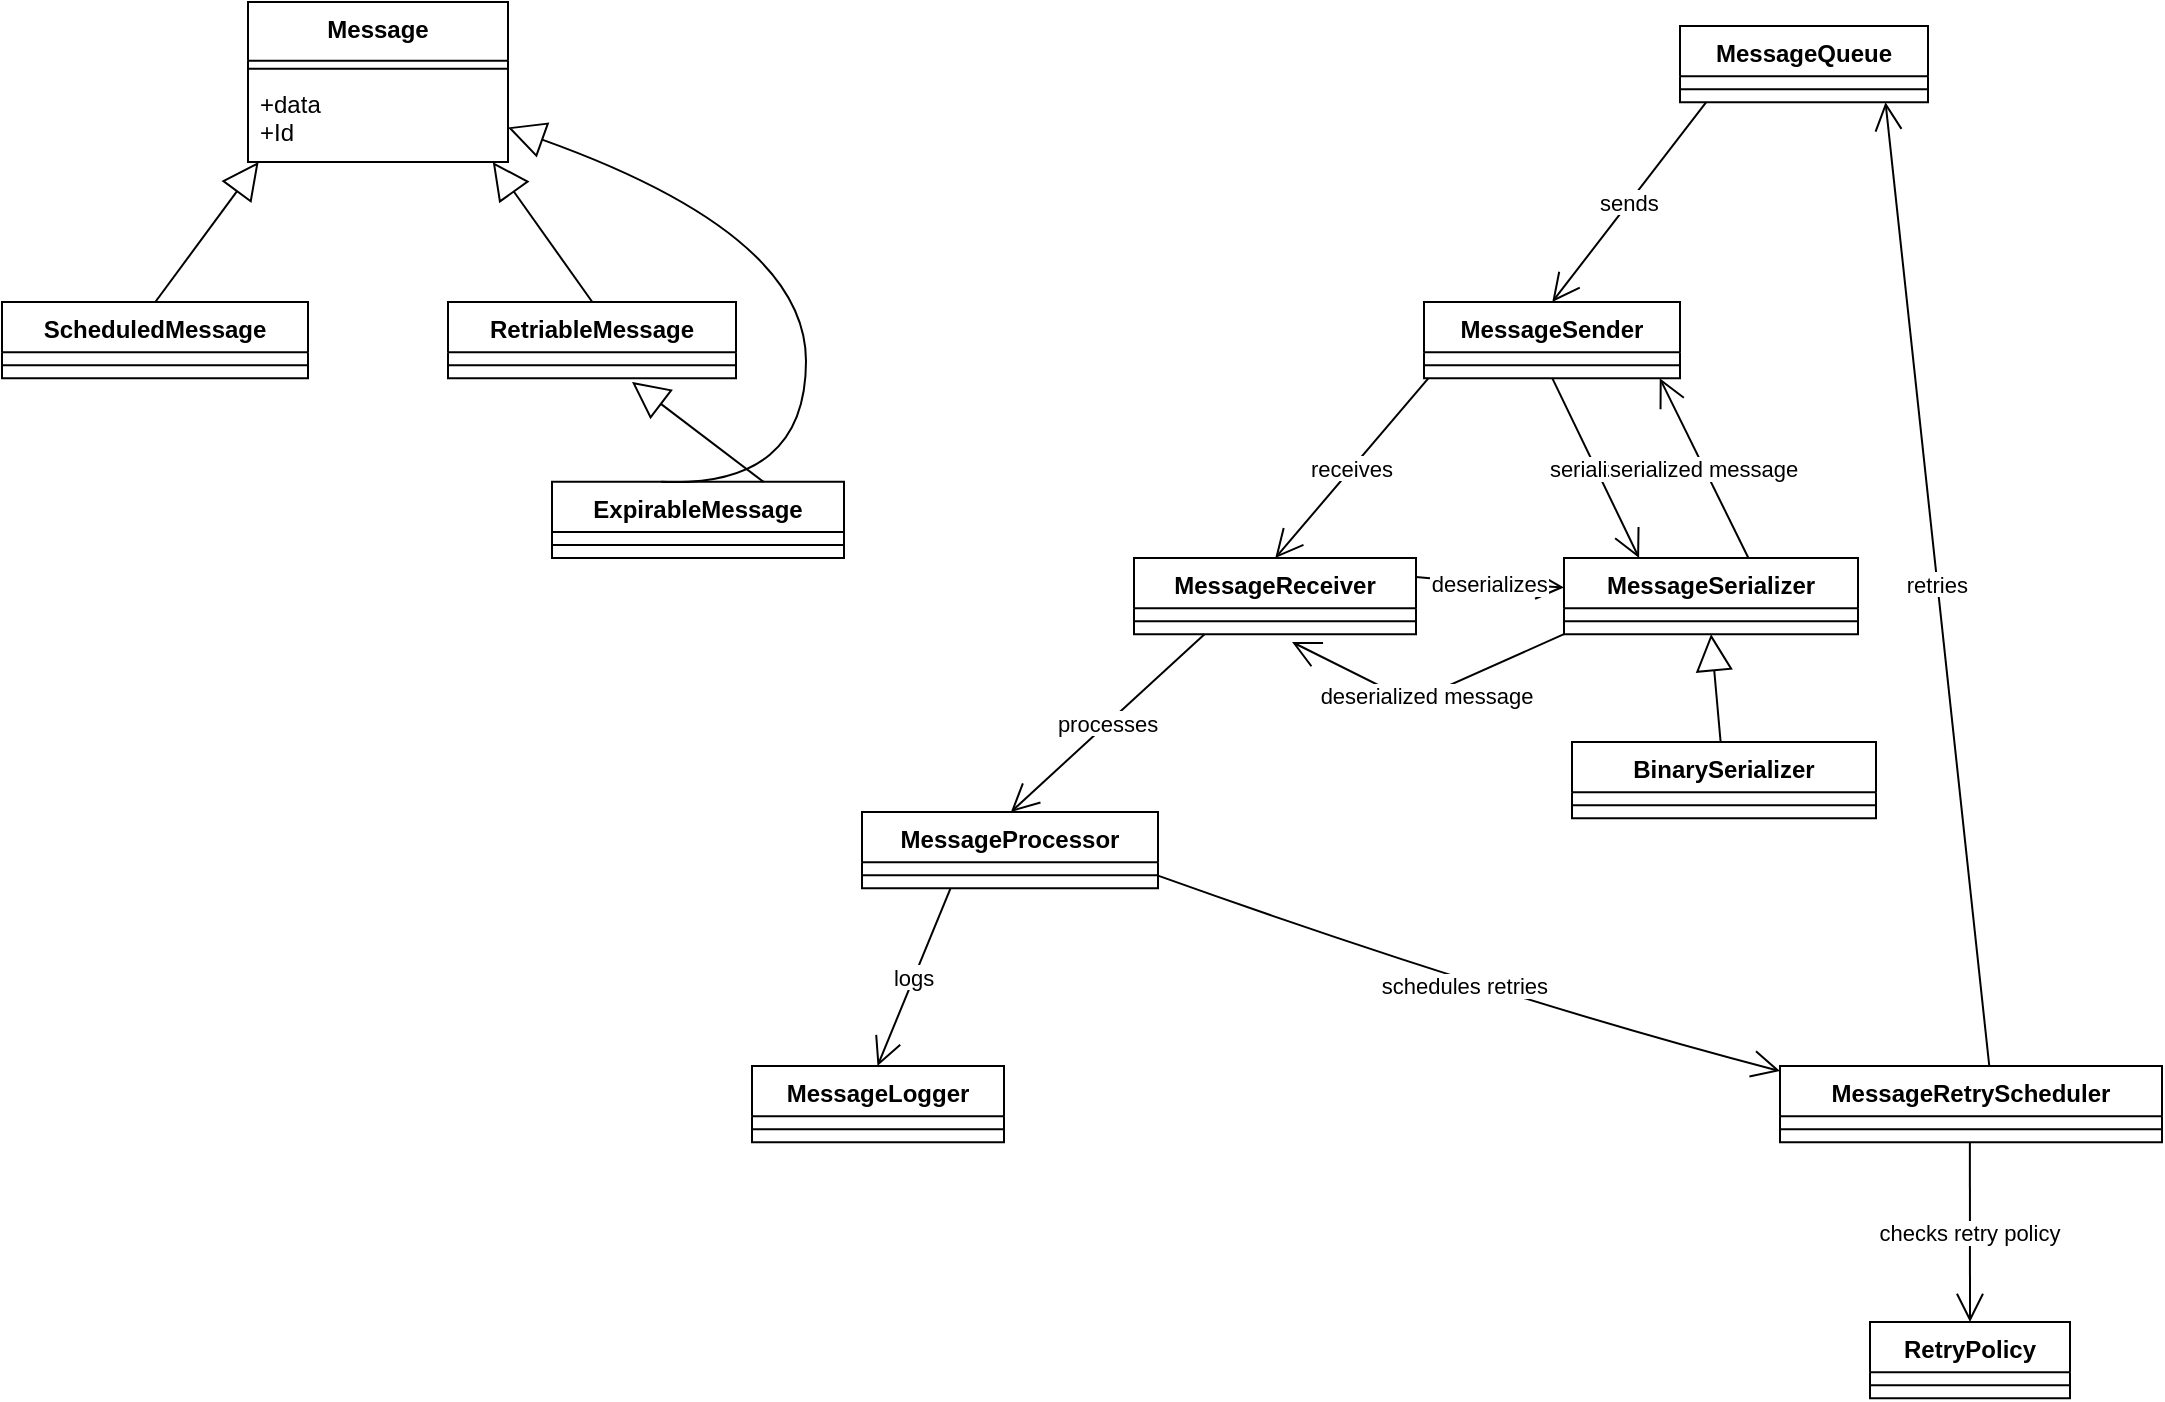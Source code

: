 <mxfile version="21.1.2" type="device">
  <diagram name="Page-1" id="QB6ixbk4fOf8YfbyPt_q">
    <mxGraphModel dx="1679" dy="1003" grid="1" gridSize="10" guides="1" tooltips="1" connect="1" arrows="1" fold="1" page="1" pageScale="1" pageWidth="850" pageHeight="1100" math="0" shadow="0">
      <root>
        <mxCell id="0" />
        <mxCell id="1" parent="0" />
        <mxCell id="HGLoKogwsbfVv2rUvwvT-1" value="Message" style="swimlane;fontStyle=1;align=center;verticalAlign=top;childLayout=stackLayout;horizontal=1;startSize=29.333;horizontalStack=0;resizeParent=1;resizeParentMax=0;resizeLast=0;collapsible=0;marginBottom=0;" parent="1" vertex="1">
          <mxGeometry x="328" y="20" width="130" height="80.003" as="geometry" />
        </mxCell>
        <mxCell id="HGLoKogwsbfVv2rUvwvT-2" style="line;strokeWidth=1;fillColor=none;align=left;verticalAlign=middle;spacingTop=-1;spacingLeft=3;spacingRight=3;rotatable=0;labelPosition=right;points=[];portConstraint=eastwest;strokeColor=inherit;" parent="HGLoKogwsbfVv2rUvwvT-1" vertex="1">
          <mxGeometry y="29.333" width="130" height="8" as="geometry" />
        </mxCell>
        <mxCell id="HGLoKogwsbfVv2rUvwvT-3" value="+data&#xa;+Id" style="text;strokeColor=none;fillColor=none;align=left;verticalAlign=top;spacingLeft=4;spacingRight=4;overflow=hidden;rotatable=0;points=[[0,0.5],[1,0.5]];portConstraint=eastwest;" parent="HGLoKogwsbfVv2rUvwvT-1" vertex="1">
          <mxGeometry y="37.333" width="130" height="42.67" as="geometry" />
        </mxCell>
        <mxCell id="HGLoKogwsbfVv2rUvwvT-6" value="ScheduledMessage" style="swimlane;fontStyle=1;align=center;verticalAlign=top;childLayout=stackLayout;horizontal=1;startSize=25.083;horizontalStack=0;resizeParent=1;resizeParentMax=0;resizeLast=0;collapsible=0;marginBottom=0;" parent="1" vertex="1">
          <mxGeometry x="205" y="170" width="153" height="38.083" as="geometry" />
        </mxCell>
        <mxCell id="HGLoKogwsbfVv2rUvwvT-7" style="line;strokeWidth=1;fillColor=none;align=left;verticalAlign=middle;spacingTop=-1;spacingLeft=3;spacingRight=3;rotatable=0;labelPosition=right;points=[];portConstraint=eastwest;strokeColor=inherit;" parent="HGLoKogwsbfVv2rUvwvT-6" vertex="1">
          <mxGeometry y="25.083" width="153" height="13" as="geometry" />
        </mxCell>
        <mxCell id="HGLoKogwsbfVv2rUvwvT-8" value="RetriableMessage" style="swimlane;fontStyle=1;align=center;verticalAlign=top;childLayout=stackLayout;horizontal=1;startSize=25.083;horizontalStack=0;resizeParent=1;resizeParentMax=0;resizeLast=0;collapsible=0;marginBottom=0;" parent="1" vertex="1">
          <mxGeometry x="428" y="170" width="144" height="38.083" as="geometry" />
        </mxCell>
        <mxCell id="HGLoKogwsbfVv2rUvwvT-9" style="line;strokeWidth=1;fillColor=none;align=left;verticalAlign=middle;spacingTop=-1;spacingLeft=3;spacingRight=3;rotatable=0;labelPosition=right;points=[];portConstraint=eastwest;strokeColor=inherit;" parent="HGLoKogwsbfVv2rUvwvT-8" vertex="1">
          <mxGeometry y="25.083" width="144" height="13" as="geometry" />
        </mxCell>
        <mxCell id="HGLoKogwsbfVv2rUvwvT-12" value="ExpirableMessage" style="swimlane;fontStyle=1;align=center;verticalAlign=top;childLayout=stackLayout;horizontal=1;startSize=25.083;horizontalStack=0;resizeParent=1;resizeParentMax=0;resizeLast=0;collapsible=0;marginBottom=0;" parent="1" vertex="1">
          <mxGeometry x="480" y="259.92" width="146" height="38.083" as="geometry" />
        </mxCell>
        <mxCell id="HGLoKogwsbfVv2rUvwvT-13" style="line;strokeWidth=1;fillColor=none;align=left;verticalAlign=middle;spacingTop=-1;spacingLeft=3;spacingRight=3;rotatable=0;labelPosition=right;points=[];portConstraint=eastwest;strokeColor=inherit;" parent="HGLoKogwsbfVv2rUvwvT-12" vertex="1">
          <mxGeometry y="25.083" width="146" height="13" as="geometry" />
        </mxCell>
        <mxCell id="HGLoKogwsbfVv2rUvwvT-14" value="MessageQueue" style="swimlane;fontStyle=1;align=center;verticalAlign=top;childLayout=stackLayout;horizontal=1;startSize=25.083;horizontalStack=0;resizeParent=1;resizeParentMax=0;resizeLast=0;collapsible=0;marginBottom=0;" parent="1" vertex="1">
          <mxGeometry x="1044" y="32" width="124" height="38.083" as="geometry" />
        </mxCell>
        <mxCell id="HGLoKogwsbfVv2rUvwvT-15" style="line;strokeWidth=1;fillColor=none;align=left;verticalAlign=middle;spacingTop=-1;spacingLeft=3;spacingRight=3;rotatable=0;labelPosition=right;points=[];portConstraint=eastwest;strokeColor=inherit;" parent="HGLoKogwsbfVv2rUvwvT-14" vertex="1">
          <mxGeometry y="25.083" width="124" height="13" as="geometry" />
        </mxCell>
        <mxCell id="HGLoKogwsbfVv2rUvwvT-16" value="MessageSender" style="swimlane;fontStyle=1;align=center;verticalAlign=top;childLayout=stackLayout;horizontal=1;startSize=25.083;horizontalStack=0;resizeParent=1;resizeParentMax=0;resizeLast=0;collapsible=0;marginBottom=0;" parent="1" vertex="1">
          <mxGeometry x="916" y="170" width="128" height="38.083" as="geometry" />
        </mxCell>
        <mxCell id="HGLoKogwsbfVv2rUvwvT-17" style="line;strokeWidth=1;fillColor=none;align=left;verticalAlign=middle;spacingTop=-1;spacingLeft=3;spacingRight=3;rotatable=0;labelPosition=right;points=[];portConstraint=eastwest;strokeColor=inherit;" parent="HGLoKogwsbfVv2rUvwvT-16" vertex="1">
          <mxGeometry y="25.083" width="128" height="13" as="geometry" />
        </mxCell>
        <mxCell id="HGLoKogwsbfVv2rUvwvT-18" value="MessageReceiver" style="swimlane;fontStyle=1;align=center;verticalAlign=top;childLayout=stackLayout;horizontal=1;startSize=25.083;horizontalStack=0;resizeParent=1;resizeParentMax=0;resizeLast=0;collapsible=0;marginBottom=0;" parent="1" vertex="1">
          <mxGeometry x="771" y="298" width="141" height="38.083" as="geometry" />
        </mxCell>
        <mxCell id="HGLoKogwsbfVv2rUvwvT-19" style="line;strokeWidth=1;fillColor=none;align=left;verticalAlign=middle;spacingTop=-1;spacingLeft=3;spacingRight=3;rotatable=0;labelPosition=right;points=[];portConstraint=eastwest;strokeColor=inherit;" parent="HGLoKogwsbfVv2rUvwvT-18" vertex="1">
          <mxGeometry y="25.083" width="141" height="13" as="geometry" />
        </mxCell>
        <mxCell id="HGLoKogwsbfVv2rUvwvT-20" value="MessageProcessor" style="swimlane;fontStyle=1;align=center;verticalAlign=top;childLayout=stackLayout;horizontal=1;startSize=25.083;horizontalStack=0;resizeParent=1;resizeParentMax=0;resizeLast=0;collapsible=0;marginBottom=0;" parent="1" vertex="1">
          <mxGeometry x="635" y="425" width="148" height="38.083" as="geometry" />
        </mxCell>
        <mxCell id="HGLoKogwsbfVv2rUvwvT-21" style="line;strokeWidth=1;fillColor=none;align=left;verticalAlign=middle;spacingTop=-1;spacingLeft=3;spacingRight=3;rotatable=0;labelPosition=right;points=[];portConstraint=eastwest;strokeColor=inherit;" parent="HGLoKogwsbfVv2rUvwvT-20" vertex="1">
          <mxGeometry y="25.083" width="148" height="13" as="geometry" />
        </mxCell>
        <mxCell id="HGLoKogwsbfVv2rUvwvT-22" value="MessageLogger" style="swimlane;fontStyle=1;align=center;verticalAlign=top;childLayout=stackLayout;horizontal=1;startSize=25.083;horizontalStack=0;resizeParent=1;resizeParentMax=0;resizeLast=0;collapsible=0;marginBottom=0;" parent="1" vertex="1">
          <mxGeometry x="580" y="552" width="126" height="38.083" as="geometry" />
        </mxCell>
        <mxCell id="HGLoKogwsbfVv2rUvwvT-23" style="line;strokeWidth=1;fillColor=none;align=left;verticalAlign=middle;spacingTop=-1;spacingLeft=3;spacingRight=3;rotatable=0;labelPosition=right;points=[];portConstraint=eastwest;strokeColor=inherit;" parent="HGLoKogwsbfVv2rUvwvT-22" vertex="1">
          <mxGeometry y="25.083" width="126" height="13" as="geometry" />
        </mxCell>
        <mxCell id="HGLoKogwsbfVv2rUvwvT-24" value="MessageRetryScheduler" style="swimlane;fontStyle=1;align=center;verticalAlign=top;childLayout=stackLayout;horizontal=1;startSize=25.083;horizontalStack=0;resizeParent=1;resizeParentMax=0;resizeLast=0;collapsible=0;marginBottom=0;" parent="1" vertex="1">
          <mxGeometry x="1094" y="552" width="191" height="38.083" as="geometry" />
        </mxCell>
        <mxCell id="HGLoKogwsbfVv2rUvwvT-25" style="line;strokeWidth=1;fillColor=none;align=left;verticalAlign=middle;spacingTop=-1;spacingLeft=3;spacingRight=3;rotatable=0;labelPosition=right;points=[];portConstraint=eastwest;strokeColor=inherit;" parent="HGLoKogwsbfVv2rUvwvT-24" vertex="1">
          <mxGeometry y="25.083" width="191" height="13" as="geometry" />
        </mxCell>
        <mxCell id="HGLoKogwsbfVv2rUvwvT-26" value="RetryPolicy" style="swimlane;fontStyle=1;align=center;verticalAlign=top;childLayout=stackLayout;horizontal=1;startSize=25.083;horizontalStack=0;resizeParent=1;resizeParentMax=0;resizeLast=0;collapsible=0;marginBottom=0;" parent="1" vertex="1">
          <mxGeometry x="1139" y="680" width="100" height="38.083" as="geometry" />
        </mxCell>
        <mxCell id="HGLoKogwsbfVv2rUvwvT-27" style="line;strokeWidth=1;fillColor=none;align=left;verticalAlign=middle;spacingTop=-1;spacingLeft=3;spacingRight=3;rotatable=0;labelPosition=right;points=[];portConstraint=eastwest;strokeColor=inherit;" parent="HGLoKogwsbfVv2rUvwvT-26" vertex="1">
          <mxGeometry y="25.083" width="100" height="13" as="geometry" />
        </mxCell>
        <mxCell id="HGLoKogwsbfVv2rUvwvT-28" value="MessageSerializer" style="swimlane;fontStyle=1;align=center;verticalAlign=top;childLayout=stackLayout;horizontal=1;startSize=25.083;horizontalStack=0;resizeParent=1;resizeParentMax=0;resizeLast=0;collapsible=0;marginBottom=0;" parent="1" vertex="1">
          <mxGeometry x="986" y="298" width="147" height="38.083" as="geometry" />
        </mxCell>
        <mxCell id="HGLoKogwsbfVv2rUvwvT-29" style="line;strokeWidth=1;fillColor=none;align=left;verticalAlign=middle;spacingTop=-1;spacingLeft=3;spacingRight=3;rotatable=0;labelPosition=right;points=[];portConstraint=eastwest;strokeColor=inherit;" parent="HGLoKogwsbfVv2rUvwvT-28" vertex="1">
          <mxGeometry y="25.083" width="147" height="13" as="geometry" />
        </mxCell>
        <mxCell id="HGLoKogwsbfVv2rUvwvT-30" value="BinarySerializer" style="swimlane;fontStyle=1;align=center;verticalAlign=top;childLayout=stackLayout;horizontal=1;startSize=25.083;horizontalStack=0;resizeParent=1;resizeParentMax=0;resizeLast=0;collapsible=0;marginBottom=0;" parent="1" vertex="1">
          <mxGeometry x="990" y="390" width="152" height="38.083" as="geometry" />
        </mxCell>
        <mxCell id="HGLoKogwsbfVv2rUvwvT-31" style="line;strokeWidth=1;fillColor=none;align=left;verticalAlign=middle;spacingTop=-1;spacingLeft=3;spacingRight=3;rotatable=0;labelPosition=right;points=[];portConstraint=eastwest;strokeColor=inherit;" parent="HGLoKogwsbfVv2rUvwvT-30" vertex="1">
          <mxGeometry y="25.083" width="152" height="13" as="geometry" />
        </mxCell>
        <mxCell id="HGLoKogwsbfVv2rUvwvT-33" value="" style="startArrow=block;startSize=16;startFill=0;endArrow=none;exitX=0.037;exitY=1.004;entryX=0.501;entryY=0.009;rounded=0;" parent="1" source="HGLoKogwsbfVv2rUvwvT-1" target="HGLoKogwsbfVv2rUvwvT-6" edge="1">
          <mxGeometry relative="1" as="geometry">
            <Array as="points" />
          </mxGeometry>
        </mxCell>
        <mxCell id="HGLoKogwsbfVv2rUvwvT-34" value="" style="startArrow=block;startSize=16;startFill=0;endArrow=none;exitX=0.945;exitY=1.004;entryX=0.501;entryY=0.009;rounded=0;" parent="1" source="HGLoKogwsbfVv2rUvwvT-1" target="HGLoKogwsbfVv2rUvwvT-8" edge="1">
          <mxGeometry relative="1" as="geometry">
            <Array as="points" />
          </mxGeometry>
        </mxCell>
        <mxCell id="HGLoKogwsbfVv2rUvwvT-36" value="" style="curved=1;startArrow=block;startSize=16;startFill=0;endArrow=none;exitX=0.999;exitY=0.783;entryX=0.373;entryY=-0.003;rounded=0;" parent="1" source="HGLoKogwsbfVv2rUvwvT-1" target="HGLoKogwsbfVv2rUvwvT-12" edge="1">
          <mxGeometry relative="1" as="geometry">
            <Array as="points">
              <mxPoint x="607" y="136" />
              <mxPoint x="607" y="263" />
            </Array>
          </mxGeometry>
        </mxCell>
        <mxCell id="HGLoKogwsbfVv2rUvwvT-38" value="" style="startArrow=block;startSize=16;startFill=0;endArrow=none;entryX=0.726;entryY=-0.003;rounded=0;" parent="1" target="HGLoKogwsbfVv2rUvwvT-12" edge="1">
          <mxGeometry relative="1" as="geometry">
            <Array as="points" />
            <mxPoint x="520" y="210" as="sourcePoint" />
          </mxGeometry>
        </mxCell>
        <mxCell id="HGLoKogwsbfVv2rUvwvT-39" value="sends" style="startArrow=none;endArrow=open;endSize=12;exitX=0.109;exitY=0.996;entryX=0.501;entryY=0.009;rounded=0;" parent="1" source="HGLoKogwsbfVv2rUvwvT-14" target="HGLoKogwsbfVv2rUvwvT-16" edge="1">
          <mxGeometry relative="1" as="geometry">
            <Array as="points" />
          </mxGeometry>
        </mxCell>
        <mxCell id="HGLoKogwsbfVv2rUvwvT-40" value="receives" style="curved=1;startArrow=none;endArrow=open;endSize=12;exitX=0.007;exitY=1.011;entryX=0.501;entryY=-0.003;rounded=0;" parent="1" source="HGLoKogwsbfVv2rUvwvT-16" target="HGLoKogwsbfVv2rUvwvT-18" edge="1">
          <mxGeometry relative="1" as="geometry">
            <Array as="points" />
          </mxGeometry>
        </mxCell>
        <mxCell id="HGLoKogwsbfVv2rUvwvT-41" value="processes" style="startArrow=none;endArrow=open;endSize=12;entryX=0.503;entryY=0.003;rounded=0;exitX=0.25;exitY=1;exitDx=0;exitDy=0;" parent="1" source="HGLoKogwsbfVv2rUvwvT-18" target="HGLoKogwsbfVv2rUvwvT-20" edge="1">
          <mxGeometry relative="1" as="geometry">
            <Array as="points" />
            <mxPoint x="810" y="380" as="sourcePoint" />
          </mxGeometry>
        </mxCell>
        <mxCell id="HGLoKogwsbfVv2rUvwvT-42" value="logs" style="startArrow=none;endArrow=open;endSize=12;exitX=0.297;exitY=1.006;entryX=0.498;entryY=0.009;rounded=0;" parent="1" source="HGLoKogwsbfVv2rUvwvT-20" target="HGLoKogwsbfVv2rUvwvT-22" edge="1">
          <mxGeometry relative="1" as="geometry">
            <Array as="points" />
          </mxGeometry>
        </mxCell>
        <mxCell id="HGLoKogwsbfVv2rUvwvT-43" value="schedules retries" style="curved=1;startArrow=none;endArrow=open;endSize=12;exitX=1.002;exitY=0.837;entryX=-0.002;entryY=0.065;rounded=0;" parent="1" source="HGLoKogwsbfVv2rUvwvT-20" target="HGLoKogwsbfVv2rUvwvT-24" edge="1">
          <mxGeometry relative="1" as="geometry">
            <Array as="points">
              <mxPoint x="954" y="518" />
            </Array>
          </mxGeometry>
        </mxCell>
        <mxCell id="HGLoKogwsbfVv2rUvwvT-44" value="checks retry policy" style="curved=1;startArrow=none;endArrow=open;endSize=12;exitX=0.497;exitY=1.011;entryX=0.5;entryY=-0.003;rounded=0;" parent="1" source="HGLoKogwsbfVv2rUvwvT-24" target="HGLoKogwsbfVv2rUvwvT-26" edge="1">
          <mxGeometry relative="1" as="geometry">
            <Array as="points" />
          </mxGeometry>
        </mxCell>
        <mxCell id="HGLoKogwsbfVv2rUvwvT-45" value="retries" style="startArrow=none;endArrow=open;endSize=12;exitX=0.547;exitY=0.009;entryX=0.826;entryY=0.996;rounded=0;" parent="1" source="HGLoKogwsbfVv2rUvwvT-24" target="HGLoKogwsbfVv2rUvwvT-14" edge="1">
          <mxGeometry relative="1" as="geometry">
            <Array as="points" />
          </mxGeometry>
        </mxCell>
        <mxCell id="HGLoKogwsbfVv2rUvwvT-46" value="serializes" style="curved=1;startArrow=none;endArrow=open;endSize=12;exitX=0.501;exitY=1.011;entryX=0.254;entryY=-0.003;rounded=0;" parent="1" source="HGLoKogwsbfVv2rUvwvT-16" target="HGLoKogwsbfVv2rUvwvT-28" edge="1">
          <mxGeometry relative="1" as="geometry">
            <Array as="points" />
          </mxGeometry>
        </mxCell>
        <mxCell id="HGLoKogwsbfVv2rUvwvT-47" value="serialized message" style="startArrow=none;endArrow=open;endSize=12;exitX=0.628;exitY=-0.003;entryX=0.93;entryY=1.011;rounded=0;" parent="1" source="HGLoKogwsbfVv2rUvwvT-28" target="HGLoKogwsbfVv2rUvwvT-16" edge="1">
          <mxGeometry relative="1" as="geometry">
            <Array as="points" />
          </mxGeometry>
        </mxCell>
        <mxCell id="HGLoKogwsbfVv2rUvwvT-48" value="deserializes" style="startArrow=none;endArrow=open;endSize=12;exitX=1;exitY=0.25;rounded=0;exitDx=0;exitDy=0;" parent="1" source="HGLoKogwsbfVv2rUvwvT-18" target="HGLoKogwsbfVv2rUvwvT-28" edge="1">
          <mxGeometry relative="1" as="geometry">
            <Array as="points">
              <mxPoint x="940" y="310" />
            </Array>
          </mxGeometry>
        </mxCell>
        <mxCell id="wWzl4iyPN5A5PFYAloBG-3" value="" style="startArrow=block;startSize=16;startFill=0;endArrow=none;exitX=0.5;exitY=1;rounded=0;exitDx=0;exitDy=0;" parent="1" source="HGLoKogwsbfVv2rUvwvT-28" target="HGLoKogwsbfVv2rUvwvT-30" edge="1">
          <mxGeometry relative="1" as="geometry">
            <Array as="points" />
            <mxPoint x="474" y="218" as="sourcePoint" />
            <mxPoint x="516" y="270" as="targetPoint" />
          </mxGeometry>
        </mxCell>
        <mxCell id="HGLoKogwsbfVv2rUvwvT-49" value="deserialized message" style="startArrow=none;endArrow=open;endSize=12;exitX=0;exitY=1;rounded=0;exitDx=0;exitDy=0;" parent="1" source="HGLoKogwsbfVv2rUvwvT-28" edge="1">
          <mxGeometry relative="1" as="geometry">
            <Array as="points">
              <mxPoint x="910" y="370" />
            </Array>
            <mxPoint x="850" y="340" as="targetPoint" />
          </mxGeometry>
        </mxCell>
      </root>
    </mxGraphModel>
  </diagram>
</mxfile>
